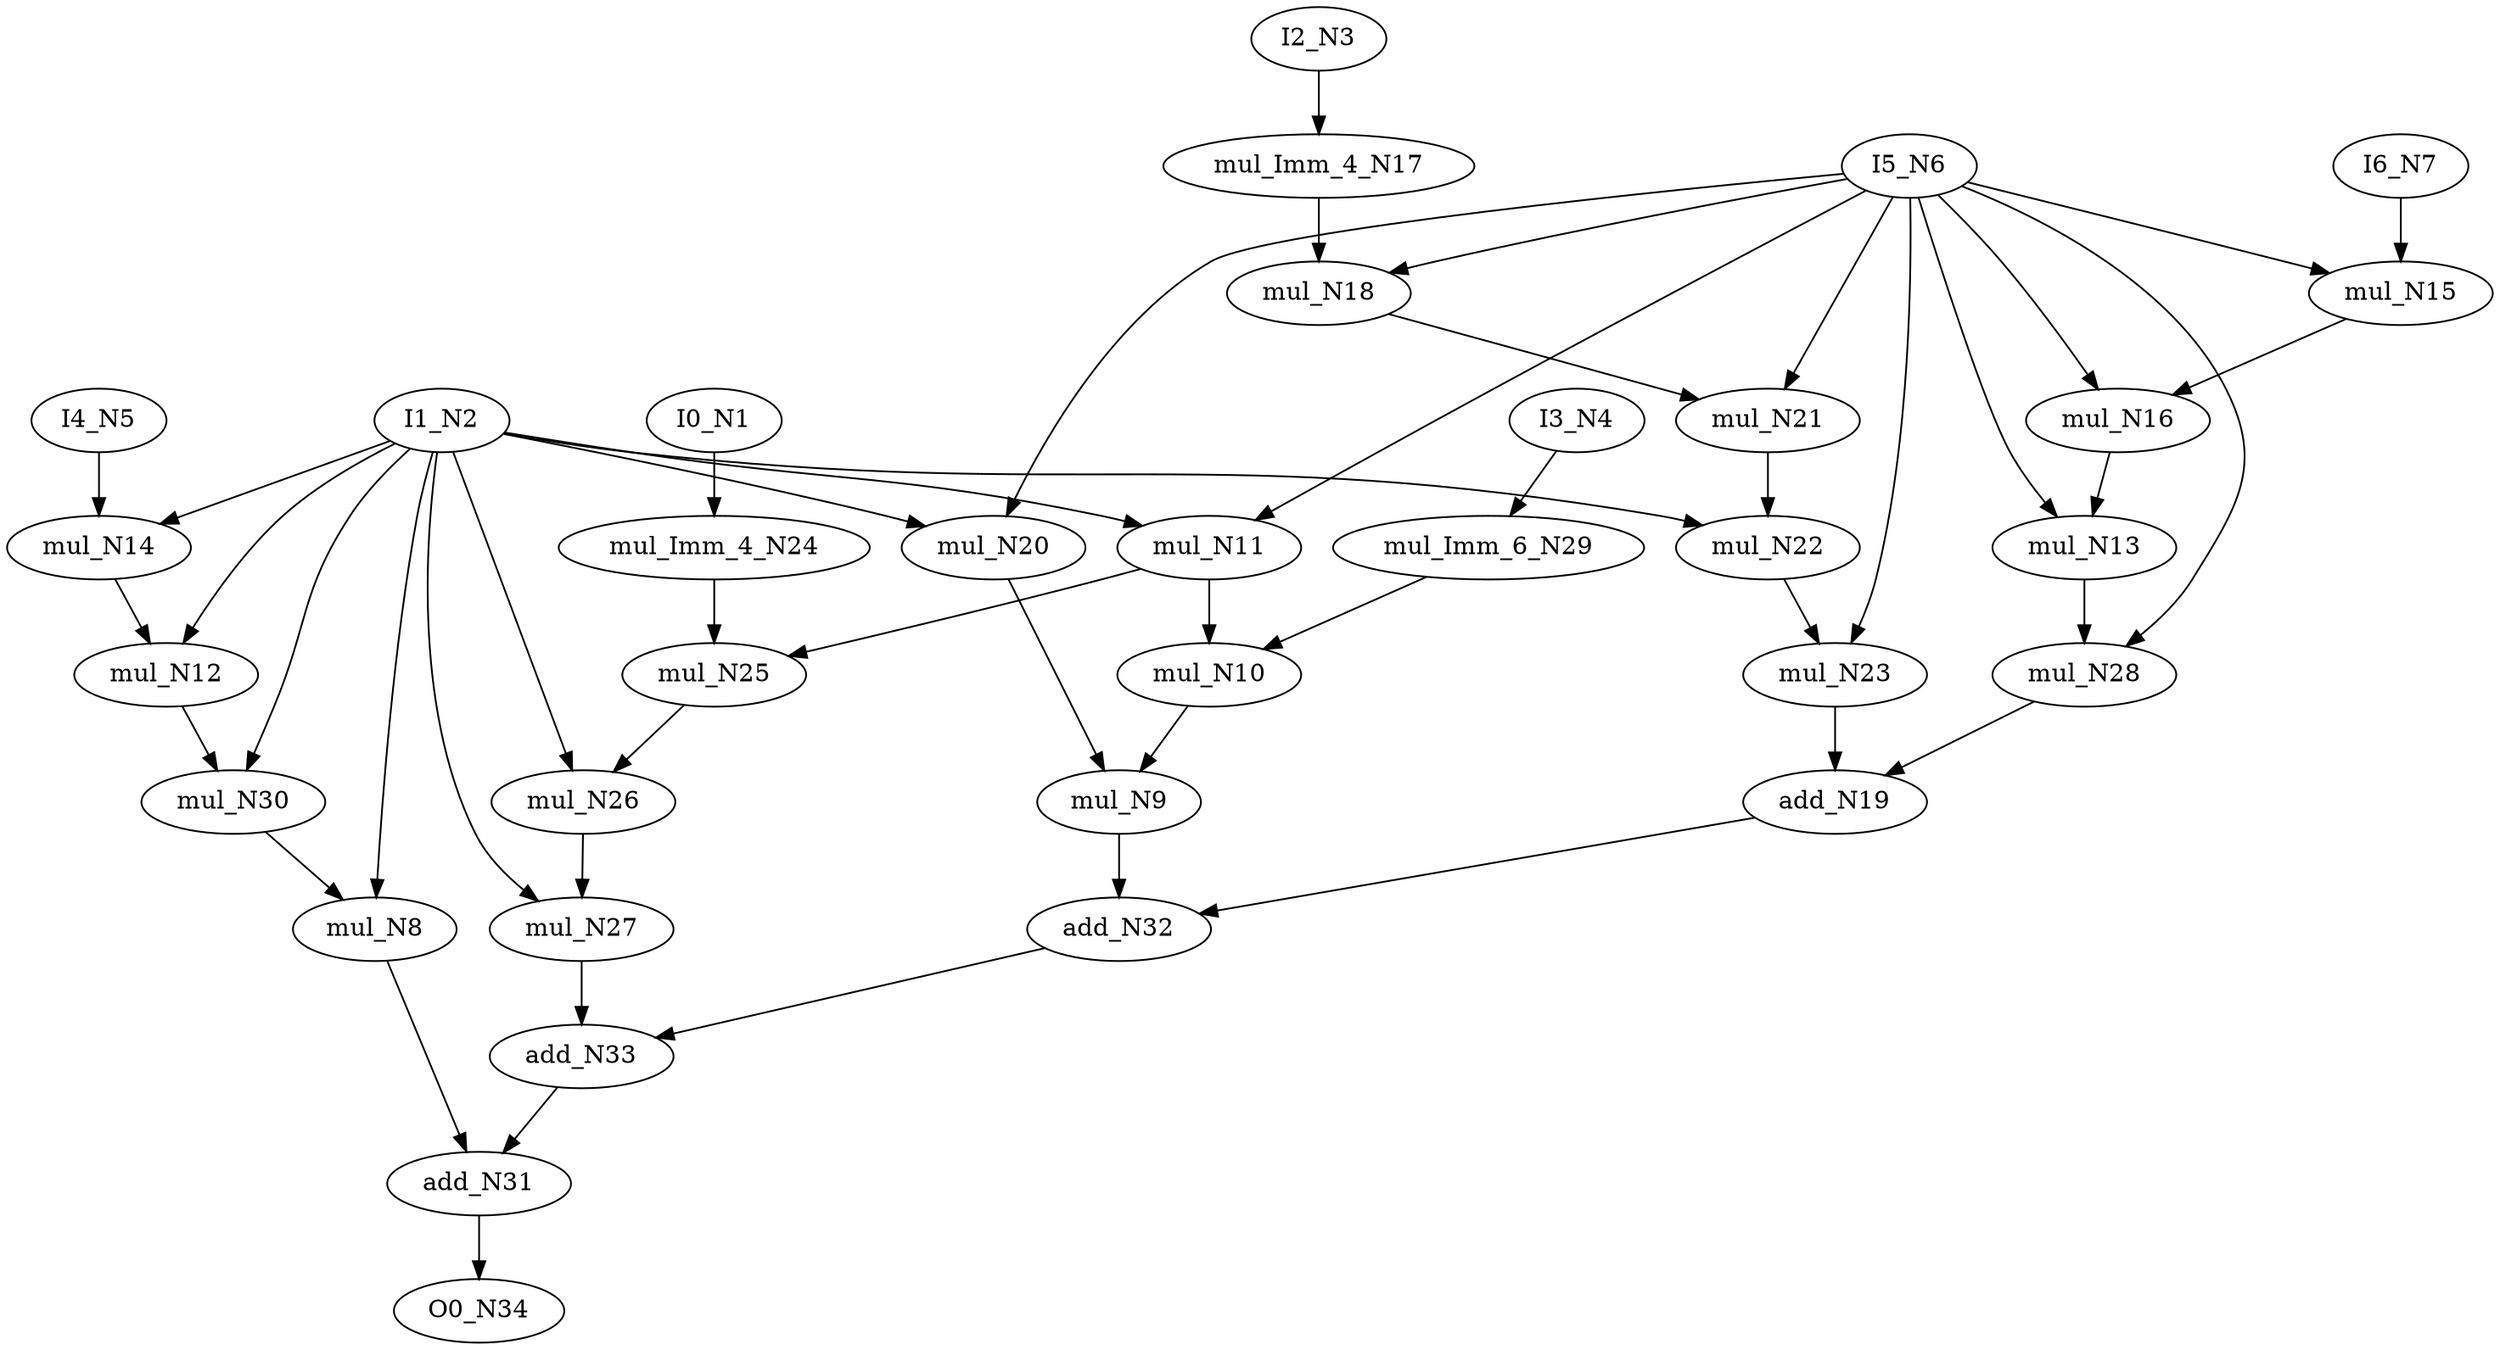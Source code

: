 digraph graphname {
N29 [color="black", ntype="operation", label="mul_Imm_6_N29"];
N28 [color="black", ntype="operation", label="mul_N28"];
N23 [color="black", ntype="operation", label="mul_N23"];
N22 [color="black", ntype="operation", label="mul_N22"];
N21 [color="black", ntype="operation", label="mul_N21"];
N20 [color="black", ntype="operation", label="mul_N20"];
N27 [color="black", ntype="operation", label="mul_N27"];
N26 [color="black", ntype="operation", label="mul_N26"];
N25 [color="black", ntype="operation", label="mul_N25"];
N24 [color="black", ntype="operation", label="mul_Imm_4_N24"];
N8 [color="black", ntype="operation", label="mul_N8"];
N9 [color="black", ntype="operation", label="mul_N9"];
N1 [color="black", ntype="invar", label="I0_N1"];
N2 [color="black", ntype="invar", label="I1_N2"];
N3 [color="black", ntype="invar", label="I2_N3"];
N4 [color="black", ntype="invar", label="I3_N4"];
N5 [color="black", ntype="invar", label="I4_N5"];
N6 [color="black", ntype="invar", label="I5_N6"];
N7 [color="black", ntype="invar", label="I6_N7"];
N12 [color="black", ntype="operation", label="mul_N12"];
N13 [color="black", ntype="operation", label="mul_N13"];
N10 [color="black", ntype="operation", label="mul_N10"];
N11 [color="black", ntype="operation", label="mul_N11"];
N16 [color="black", ntype="operation", label="mul_N16"];
N17 [color="black", ntype="operation", label="mul_Imm_4_N17"];
N14 [color="black", ntype="operation", label="mul_N14"];
N15 [color="black", ntype="operation", label="mul_N15"];
N18 [color="black", ntype="operation", label="mul_N18"];
N19 [color="black", ntype="operation", label="add_N19"];
N30 [color="black", ntype="operation", label="mul_N30"];
N31 [color="black", ntype="operation", label="add_N31"];
N32 [color="black", ntype="operation", label="add_N32"];
N33 [color="black", ntype="operation", label="add_N33"];
N34 [color="black", ntype="outvar", label="O0_N34"];
N29 -> N10;
N28 -> N19;
N23 -> N19;
N22 -> N23;
N21 -> N22;
N20 -> N9;
N27 -> N33;
N26 -> N27;
N25 -> N26;
N24 -> N25;
N8 -> N31;
N9 -> N32;
N1 -> N24;
N2 -> N8;
N2 -> N20;
N2 -> N27;
N2 -> N11;
N2 -> N22;
N2 -> N30;
N2 -> N14;
N2 -> N12;
N2 -> N26;
N3 -> N17;
N4 -> N29;
N5 -> N14;
N6 -> N28;
N6 -> N20;
N6 -> N21;
N6 -> N18;
N6 -> N15;
N6 -> N16;
N6 -> N23;
N6 -> N11;
N6 -> N13;
N7 -> N15;
N12 -> N30;
N13 -> N28;
N10 -> N9;
N11 -> N25;
N11 -> N10;
N16 -> N13;
N17 -> N18;
N14 -> N12;
N15 -> N16;
N18 -> N21;
N19 -> N32;
N30 -> N8;
N31 -> N34;
N32 -> N33;
N33 -> N31;
}
